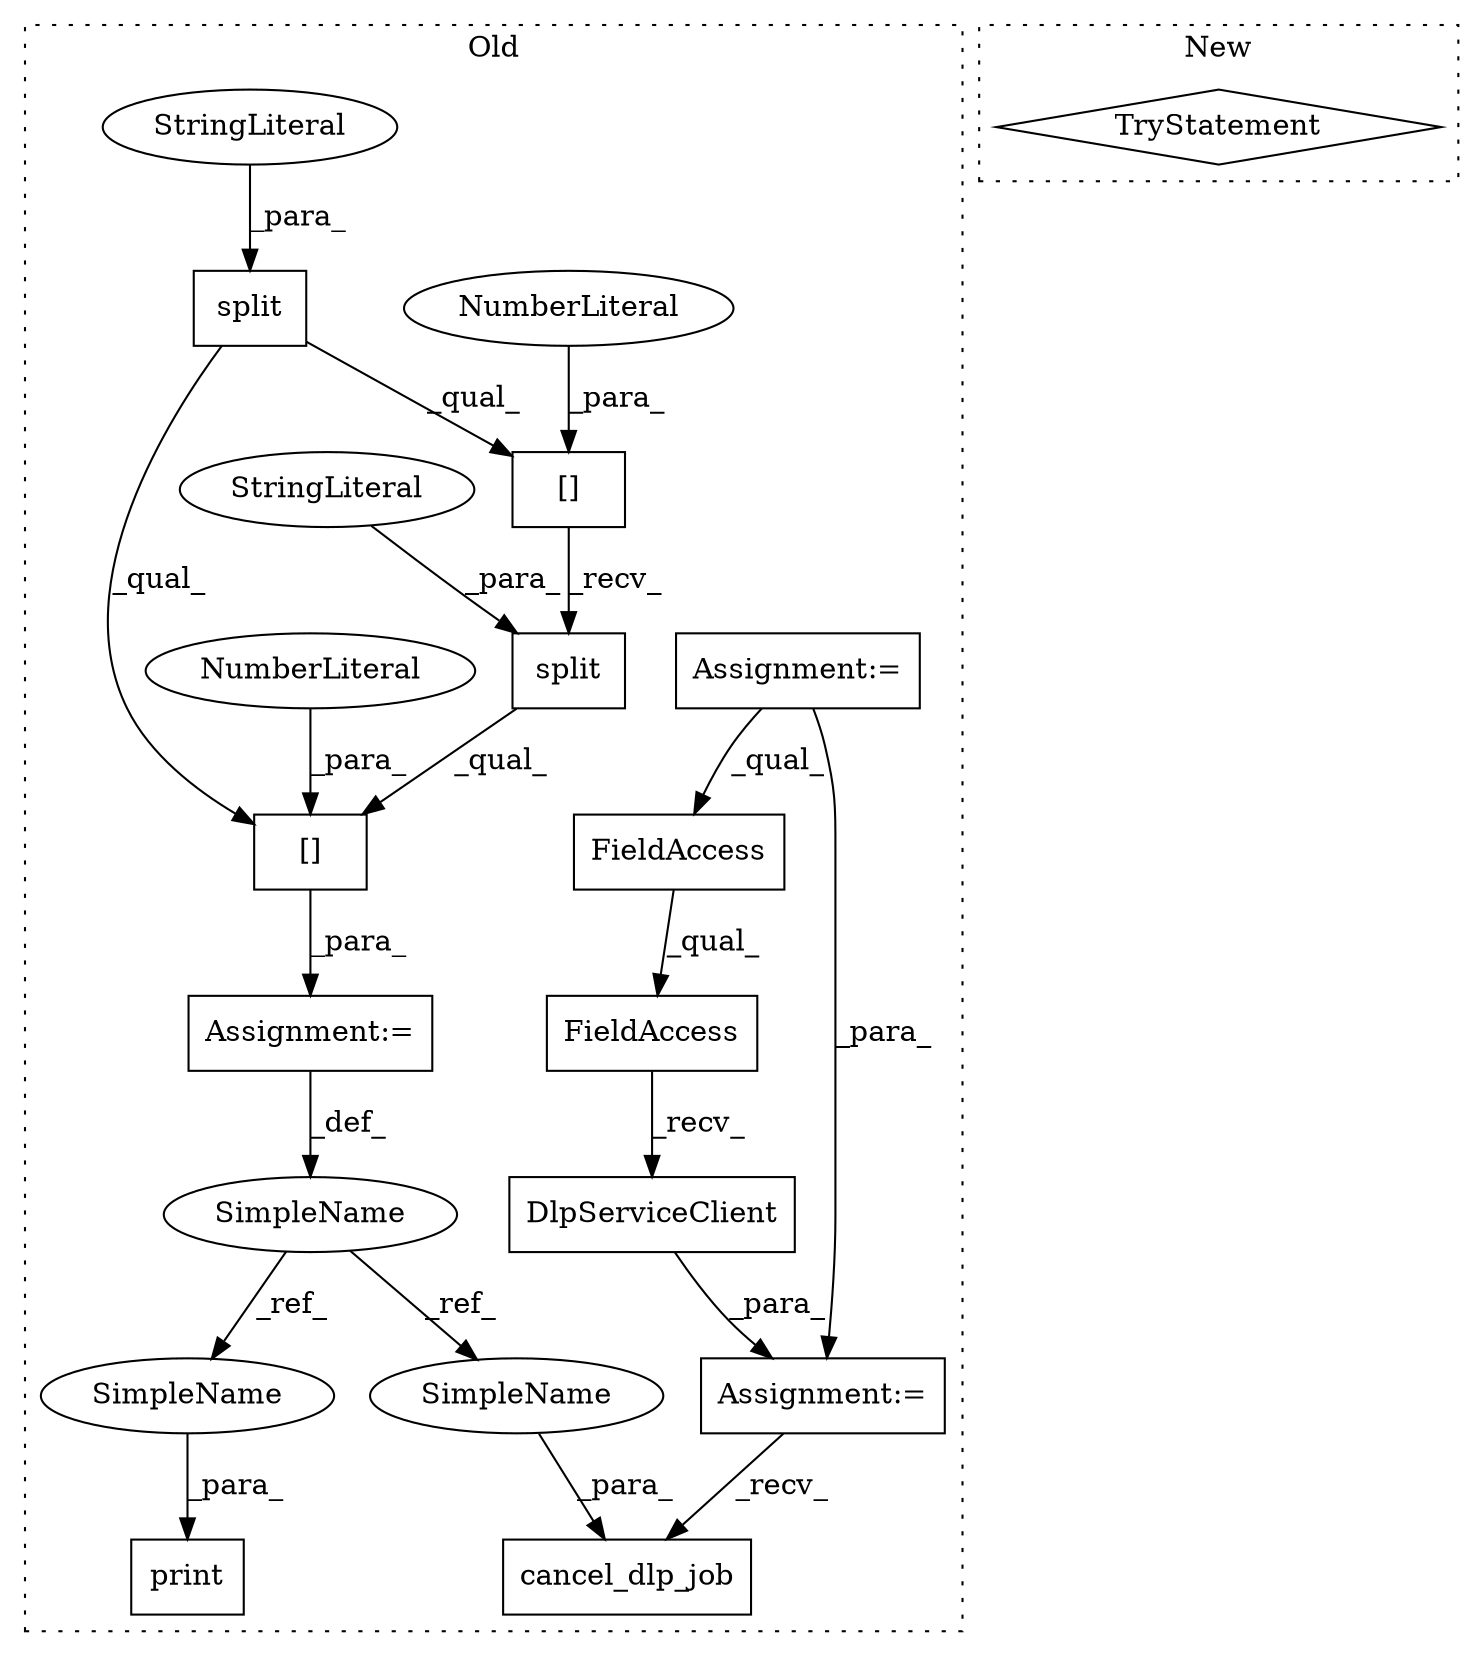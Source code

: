 digraph G {
subgraph cluster0 {
1 [label="DlpServiceClient" a="32" s="9372" l="18" shape="box"];
3 [label="FieldAccess" a="22" s="9352" l="19" shape="box"];
4 [label="FieldAccess" a="22" s="9352" l="12" shape="box"];
5 [label="cancel_dlp_job" a="32" s="9403,9430" l="15,1" shape="box"];
6 [label="split" a="32" s="9300,9310" l="6,1" shape="box"];
7 [label="print" a="32" s="9320,9338" l="6,1" shape="box"];
8 [label="[]" a="2" s="9253,9313" l="59,1" shape="box"];
9 [label="NumberLiteral" a="34" s="9312" l="1" shape="ellipse"];
10 [label="[]" a="2" s="9253,9298" l="44,1" shape="box"];
11 [label="NumberLiteral" a="34" s="9297" l="1" shape="ellipse"];
12 [label="split" a="32" s="9257,9295" l="6,1" shape="box"];
13 [label="SimpleName" a="42" s="9240" l="12" shape="ellipse"];
14 [label="StringLiteral" a="45" s="9306" l="4" shape="ellipse"];
15 [label="Assignment:=" a="7" s="8926" l="6" shape="box"];
16 [label="Assignment:=" a="7" s="9351" l="1" shape="box"];
17 [label="StringLiteral" a="45" s="9263" l="32" shape="ellipse"];
18 [label="Assignment:=" a="7" s="9252" l="1" shape="box"];
19 [label="SimpleName" a="42" s="9326" l="12" shape="ellipse"];
20 [label="SimpleName" a="42" s="9418" l="12" shape="ellipse"];
label = "Old";
style="dotted";
}
subgraph cluster1 {
2 [label="TryStatement" a="54" s="9177" l="4" shape="diamond"];
label = "New";
style="dotted";
}
1 -> 16 [label="_para_"];
3 -> 1 [label="_recv_"];
4 -> 3 [label="_qual_"];
6 -> 8 [label="_qual_"];
8 -> 18 [label="_para_"];
9 -> 8 [label="_para_"];
10 -> 6 [label="_recv_"];
11 -> 10 [label="_para_"];
12 -> 10 [label="_qual_"];
12 -> 8 [label="_qual_"];
13 -> 19 [label="_ref_"];
13 -> 20 [label="_ref_"];
14 -> 6 [label="_para_"];
15 -> 4 [label="_qual_"];
15 -> 16 [label="_para_"];
16 -> 5 [label="_recv_"];
17 -> 12 [label="_para_"];
18 -> 13 [label="_def_"];
19 -> 7 [label="_para_"];
20 -> 5 [label="_para_"];
}